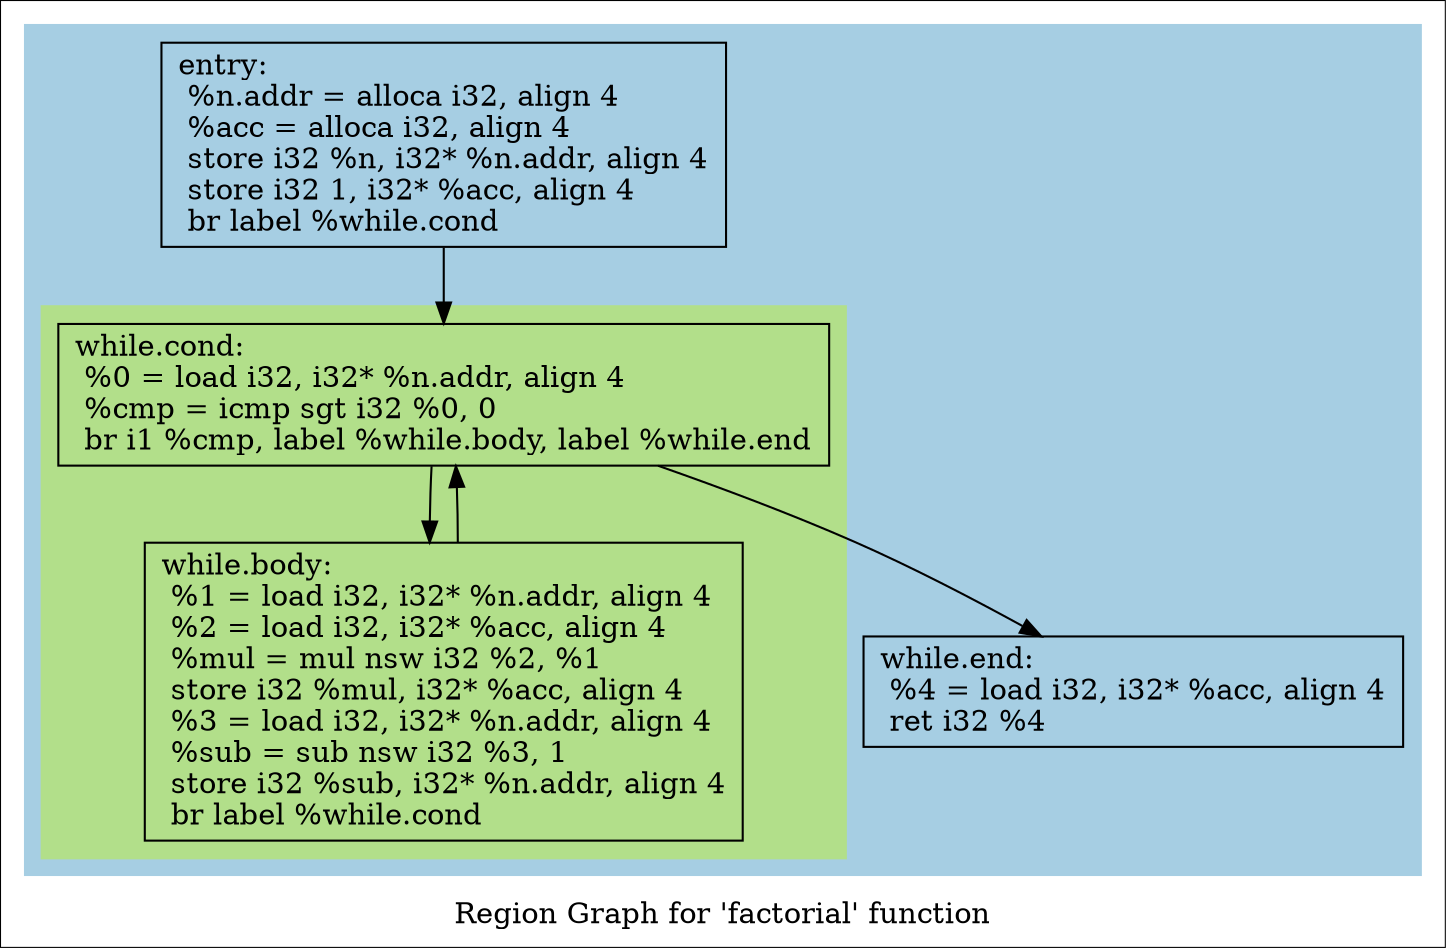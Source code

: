 digraph "Region Graph for 'factorial' function" {
	label="Region Graph for 'factorial' function";

	Node0x561c8ced4c60 [shape=record,label="{entry:\l  %n.addr = alloca i32, align 4\l  %acc = alloca i32, align 4\l  store i32 %n, i32* %n.addr, align 4\l  store i32 1, i32* %acc, align 4\l  br label %while.cond\l}"];
	Node0x561c8ced4c60 -> Node0x561c8ced5010;
	Node0x561c8ced5010 [shape=record,label="{while.cond:                                       \l  %0 = load i32, i32* %n.addr, align 4\l  %cmp = icmp sgt i32 %0, 0\l  br i1 %cmp, label %while.body, label %while.end\l}"];
	Node0x561c8ced5010 -> Node0x561c8ced5450;
	Node0x561c8ced5010 -> Node0x561c8ced5620;
	Node0x561c8ced5450 [shape=record,label="{while.body:                                       \l  %1 = load i32, i32* %n.addr, align 4\l  %2 = load i32, i32* %acc, align 4\l  %mul = mul nsw i32 %2, %1\l  store i32 %mul, i32* %acc, align 4\l  %3 = load i32, i32* %n.addr, align 4\l  %sub = sub nsw i32 %3, 1\l  store i32 %sub, i32* %n.addr, align 4\l  br label %while.cond\l}"];
	Node0x561c8ced5450 -> Node0x561c8ced5010[constraint=false];
	Node0x561c8ced5620 [shape=record,label="{while.end:                                        \l  %4 = load i32, i32* %acc, align 4\l  ret i32 %4\l}"];
	colorscheme = "paired12"
        subgraph cluster_0x561c8ceda810 {
          label = "";
          style = filled;
          color = 1
          subgraph cluster_0x561c8ceda650 {
            label = "";
            style = filled;
            color = 3
            Node0x561c8ced5010;
            Node0x561c8ced5450;
          }
          Node0x561c8ced4c60;
          Node0x561c8ced5620;
        }
}
